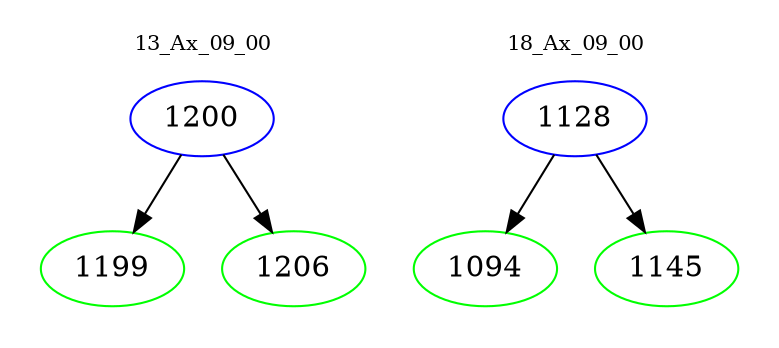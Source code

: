 digraph{
subgraph cluster_0 {
color = white
label = "13_Ax_09_00";
fontsize=10;
T0_1200 [label="1200", color="blue"]
T0_1200 -> T0_1199 [color="black"]
T0_1199 [label="1199", color="green"]
T0_1200 -> T0_1206 [color="black"]
T0_1206 [label="1206", color="green"]
}
subgraph cluster_1 {
color = white
label = "18_Ax_09_00";
fontsize=10;
T1_1128 [label="1128", color="blue"]
T1_1128 -> T1_1094 [color="black"]
T1_1094 [label="1094", color="green"]
T1_1128 -> T1_1145 [color="black"]
T1_1145 [label="1145", color="green"]
}
}
